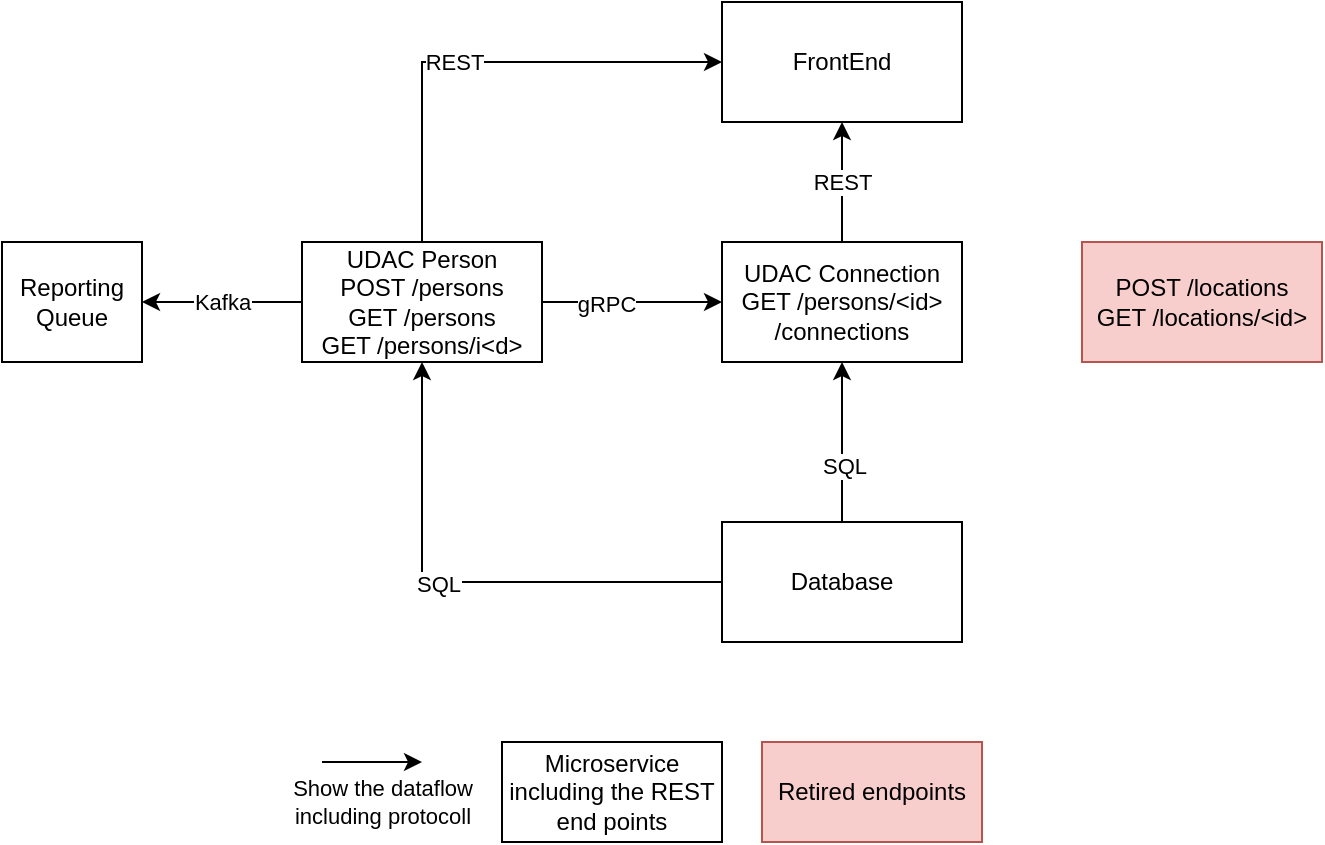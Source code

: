 <mxfile version="26.1.1">
  <diagram name="Seite-1" id="sWwlh2hI58eEmmOGTb_N">
    <mxGraphModel dx="2069" dy="769" grid="1" gridSize="10" guides="1" tooltips="1" connect="1" arrows="1" fold="1" page="1" pageScale="1" pageWidth="827" pageHeight="1169" math="0" shadow="0">
      <root>
        <mxCell id="0" />
        <mxCell id="1" parent="0" />
        <mxCell id="2BFE1XXHrbCSi-sgmXac-2" value="REST" style="edgeStyle=orthogonalEdgeStyle;rounded=0;orthogonalLoop=1;jettySize=auto;html=1;entryX=0;entryY=0.5;entryDx=0;entryDy=0;exitX=0.5;exitY=0;exitDx=0;exitDy=0;" parent="1" source="5esByKeART754nbWXgh_-1" target="5esByKeART754nbWXgh_-4" edge="1">
          <mxGeometry x="-0.12" relative="1" as="geometry">
            <mxPoint as="offset" />
          </mxGeometry>
        </mxCell>
        <mxCell id="2BFE1XXHrbCSi-sgmXac-8" style="edgeStyle=orthogonalEdgeStyle;rounded=0;orthogonalLoop=1;jettySize=auto;html=1;entryX=0;entryY=0.5;entryDx=0;entryDy=0;" parent="1" source="5esByKeART754nbWXgh_-1" target="5esByKeART754nbWXgh_-3" edge="1">
          <mxGeometry relative="1" as="geometry" />
        </mxCell>
        <mxCell id="2BFE1XXHrbCSi-sgmXac-13" value="gRPC" style="edgeLabel;html=1;align=center;verticalAlign=middle;resizable=0;points=[];" parent="2BFE1XXHrbCSi-sgmXac-8" vertex="1" connectable="0">
          <mxGeometry x="-0.289" relative="1" as="geometry">
            <mxPoint y="1" as="offset" />
          </mxGeometry>
        </mxCell>
        <mxCell id="s-ZARHWnn6Jkq_c6i43e-2" value="Kafka" style="edgeStyle=orthogonalEdgeStyle;rounded=0;orthogonalLoop=1;jettySize=auto;html=1;" edge="1" parent="1" source="5esByKeART754nbWXgh_-1" target="s-ZARHWnn6Jkq_c6i43e-1">
          <mxGeometry relative="1" as="geometry" />
        </mxCell>
        <mxCell id="5esByKeART754nbWXgh_-1" value="UDAC Person&lt;div&gt;&lt;div&gt;POST /persons&lt;/div&gt;&lt;div&gt;GET /persons&lt;/div&gt;&lt;div&gt;GET /persons/i&amp;lt;d&amp;gt;&lt;/div&gt;&lt;/div&gt;" style="rounded=0;whiteSpace=wrap;html=1;" parent="1" vertex="1">
          <mxGeometry x="80" y="200" width="120" height="60" as="geometry" />
        </mxCell>
        <mxCell id="5esByKeART754nbWXgh_-2" value="&lt;div&gt;POST /locations&lt;/div&gt;&lt;div&gt;GET /locations/&amp;lt;id&amp;gt;&lt;/div&gt;" style="rounded=0;whiteSpace=wrap;html=1;fillColor=#f8cecc;strokeColor=#b85450;" parent="1" vertex="1">
          <mxGeometry x="470" y="200" width="120" height="60" as="geometry" />
        </mxCell>
        <mxCell id="5esByKeART754nbWXgh_-3" value="UDAC Connection&lt;div&gt;GET /persons/&amp;lt;id&amp;gt;&lt;/div&gt;&lt;div&gt;/connections&lt;/div&gt;" style="rounded=0;whiteSpace=wrap;html=1;" parent="1" vertex="1">
          <mxGeometry x="290" y="200" width="120" height="60" as="geometry" />
        </mxCell>
        <mxCell id="5esByKeART754nbWXgh_-4" value="FrontEnd" style="rounded=0;whiteSpace=wrap;html=1;" parent="1" vertex="1">
          <mxGeometry x="290" y="80" width="120" height="60" as="geometry" />
        </mxCell>
        <mxCell id="2BFE1XXHrbCSi-sgmXac-7" style="edgeStyle=orthogonalEdgeStyle;rounded=0;orthogonalLoop=1;jettySize=auto;html=1;entryX=0.5;entryY=1;entryDx=0;entryDy=0;" parent="1" source="5esByKeART754nbWXgh_-5" target="5esByKeART754nbWXgh_-3" edge="1">
          <mxGeometry relative="1" as="geometry" />
        </mxCell>
        <mxCell id="2BFE1XXHrbCSi-sgmXac-15" value="SQL" style="edgeLabel;html=1;align=center;verticalAlign=middle;resizable=0;points=[];" parent="2BFE1XXHrbCSi-sgmXac-7" vertex="1" connectable="0">
          <mxGeometry x="-0.263" y="-1" relative="1" as="geometry">
            <mxPoint y="1" as="offset" />
          </mxGeometry>
        </mxCell>
        <mxCell id="2BFE1XXHrbCSi-sgmXac-10" style="edgeStyle=orthogonalEdgeStyle;rounded=0;orthogonalLoop=1;jettySize=auto;html=1;entryX=0.5;entryY=1;entryDx=0;entryDy=0;" parent="1" source="5esByKeART754nbWXgh_-5" target="5esByKeART754nbWXgh_-1" edge="1">
          <mxGeometry relative="1" as="geometry" />
        </mxCell>
        <mxCell id="2BFE1XXHrbCSi-sgmXac-14" value="SQL" style="edgeLabel;html=1;align=center;verticalAlign=middle;resizable=0;points=[];" parent="2BFE1XXHrbCSi-sgmXac-10" vertex="1" connectable="0">
          <mxGeometry x="0.092" y="1" relative="1" as="geometry">
            <mxPoint as="offset" />
          </mxGeometry>
        </mxCell>
        <mxCell id="5esByKeART754nbWXgh_-5" value="Database" style="rounded=0;whiteSpace=wrap;html=1;" parent="1" vertex="1">
          <mxGeometry x="290" y="340" width="120" height="60" as="geometry" />
        </mxCell>
        <mxCell id="2BFE1XXHrbCSi-sgmXac-12" value="Show the dataflow&lt;div&gt;including protocoll&lt;/div&gt;" style="endArrow=classic;html=1;rounded=0;" parent="1" edge="1">
          <mxGeometry x="0.2" y="-20" width="50" height="50" relative="1" as="geometry">
            <mxPoint x="90" y="460" as="sourcePoint" />
            <mxPoint x="140" y="460" as="targetPoint" />
            <Array as="points" />
            <mxPoint as="offset" />
          </mxGeometry>
        </mxCell>
        <mxCell id="2BFE1XXHrbCSi-sgmXac-17" value="Microservice&lt;div&gt;including the REST end&amp;nbsp;&lt;span style=&quot;background-color: transparent; color: light-dark(rgb(0, 0, 0), rgb(255, 255, 255));&quot;&gt;points&lt;/span&gt;&lt;/div&gt;" style="rounded=0;whiteSpace=wrap;html=1;" parent="1" vertex="1">
          <mxGeometry x="180" y="450" width="110" height="50" as="geometry" />
        </mxCell>
        <mxCell id="2BFE1XXHrbCSi-sgmXac-18" value="&lt;div&gt;Retired endpoints&lt;/div&gt;" style="rounded=0;whiteSpace=wrap;html=1;fillColor=#f8cecc;strokeColor=#b85450;" parent="1" vertex="1">
          <mxGeometry x="310" y="450" width="110" height="50" as="geometry" />
        </mxCell>
        <mxCell id="2BFE1XXHrbCSi-sgmXac-20" value="REST" style="edgeStyle=orthogonalEdgeStyle;rounded=0;orthogonalLoop=1;jettySize=auto;html=1;entryX=0.5;entryY=1;entryDx=0;entryDy=0;" parent="1" source="5esByKeART754nbWXgh_-3" target="5esByKeART754nbWXgh_-4" edge="1">
          <mxGeometry relative="1" as="geometry">
            <mxPoint x="350" y="110" as="sourcePoint" />
          </mxGeometry>
        </mxCell>
        <mxCell id="s-ZARHWnn6Jkq_c6i43e-1" value="Reporting Queue" style="rounded=0;whiteSpace=wrap;html=1;" vertex="1" parent="1">
          <mxGeometry x="-70" y="200" width="70" height="60" as="geometry" />
        </mxCell>
      </root>
    </mxGraphModel>
  </diagram>
</mxfile>
